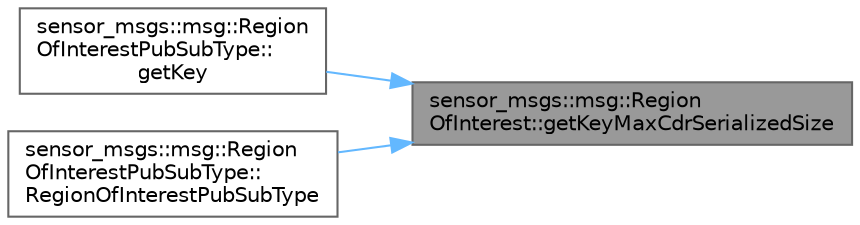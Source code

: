 digraph "sensor_msgs::msg::RegionOfInterest::getKeyMaxCdrSerializedSize"
{
 // INTERACTIVE_SVG=YES
 // LATEX_PDF_SIZE
  bgcolor="transparent";
  edge [fontname=Helvetica,fontsize=10,labelfontname=Helvetica,labelfontsize=10];
  node [fontname=Helvetica,fontsize=10,shape=box,height=0.2,width=0.4];
  rankdir="RL";
  Node1 [id="Node000001",label="sensor_msgs::msg::Region\lOfInterest::getKeyMaxCdrSerializedSize",height=0.2,width=0.4,color="gray40", fillcolor="grey60", style="filled", fontcolor="black",tooltip="This function returns the maximum serialized size of the Key of an object depending on the buffer ali..."];
  Node1 -> Node2 [id="edge1_Node000001_Node000002",dir="back",color="steelblue1",style="solid",tooltip=" "];
  Node2 [id="Node000002",label="sensor_msgs::msg::Region\lOfInterestPubSubType::\lgetKey",height=0.2,width=0.4,color="grey40", fillcolor="white", style="filled",URL="$d3/d0b/classsensor__msgs_1_1msg_1_1RegionOfInterestPubSubType.html#a69de6d2b1f345fbe54e20d534db6ad9b",tooltip=" "];
  Node1 -> Node3 [id="edge2_Node000001_Node000003",dir="back",color="steelblue1",style="solid",tooltip=" "];
  Node3 [id="Node000003",label="sensor_msgs::msg::Region\lOfInterestPubSubType::\lRegionOfInterestPubSubType",height=0.2,width=0.4,color="grey40", fillcolor="white", style="filled",URL="$d3/d0b/classsensor__msgs_1_1msg_1_1RegionOfInterestPubSubType.html#aadf841a63fc6db39685a60457429e139",tooltip=" "];
}
